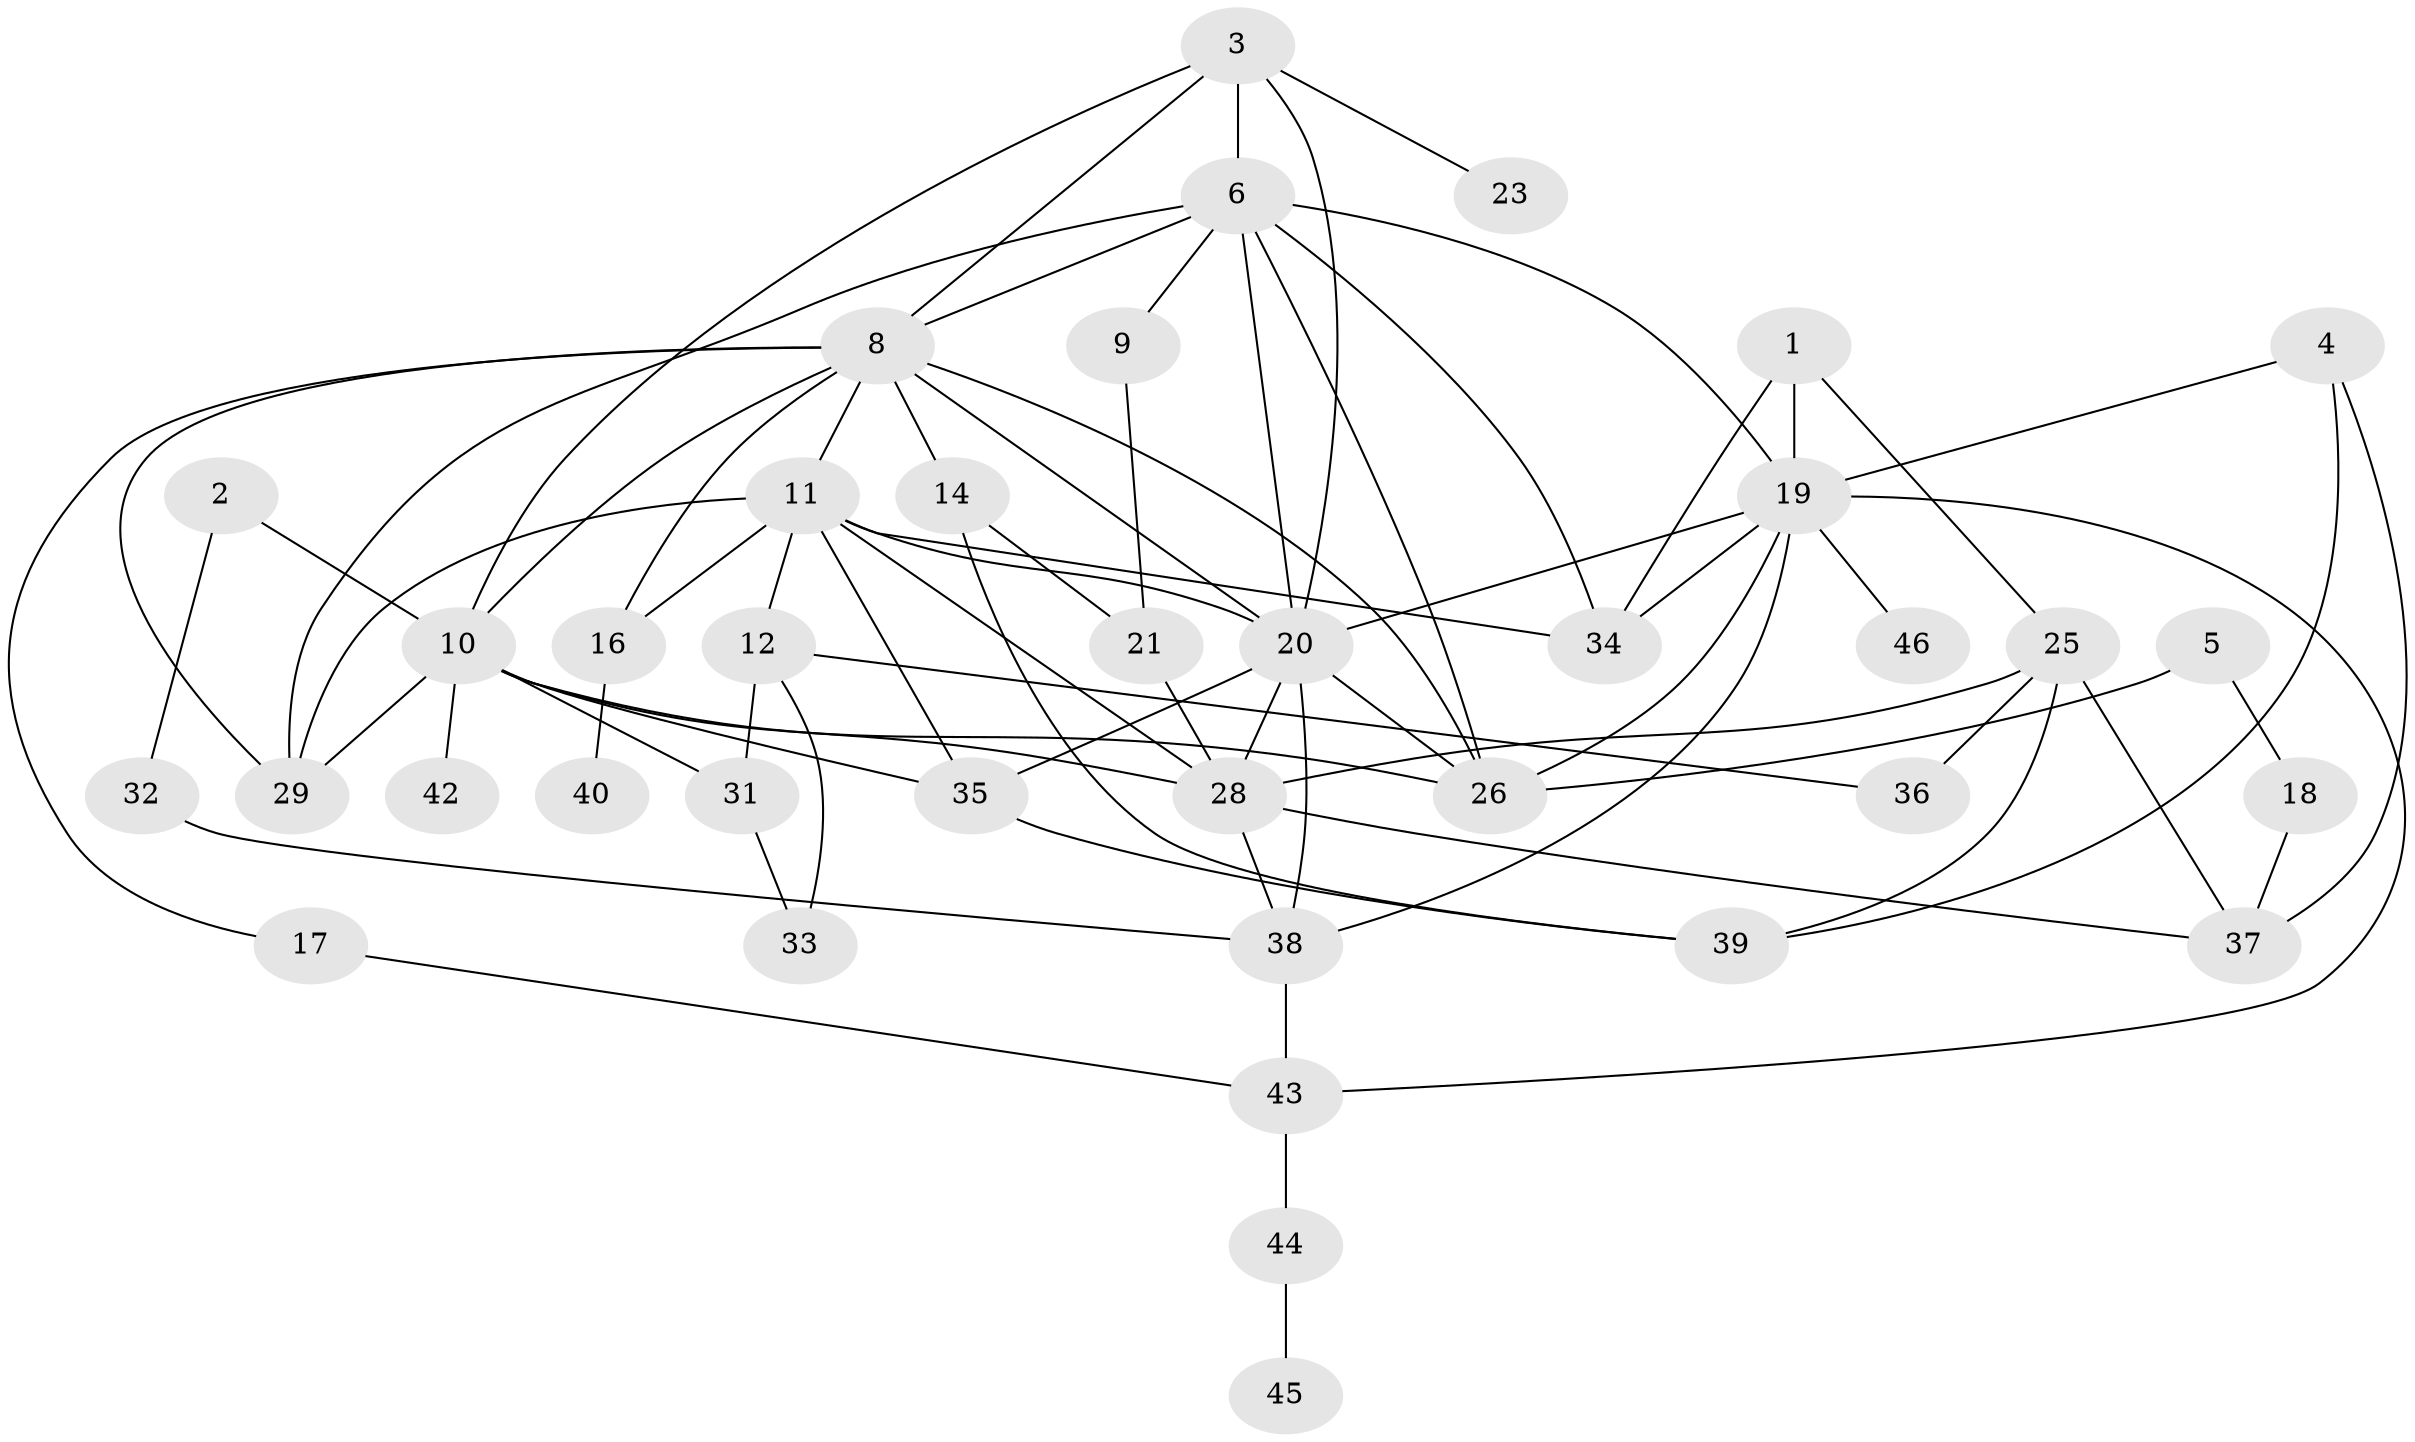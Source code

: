 // original degree distribution, {1: 0.12087912087912088, 3: 0.25274725274725274, 5: 0.08791208791208792, 2: 0.23076923076923078, 0: 0.08791208791208792, 4: 0.17582417582417584, 7: 0.02197802197802198, 6: 0.02197802197802198}
// Generated by graph-tools (version 1.1) at 2025/33/03/09/25 02:33:54]
// undirected, 38 vertices, 75 edges
graph export_dot {
graph [start="1"]
  node [color=gray90,style=filled];
  1;
  2;
  3;
  4;
  5;
  6;
  8;
  9;
  10;
  11;
  12;
  14;
  16;
  17;
  18;
  19;
  20;
  21;
  23;
  25;
  26;
  28;
  29;
  31;
  32;
  33;
  34;
  35;
  36;
  37;
  38;
  39;
  40;
  42;
  43;
  44;
  45;
  46;
  1 -- 19 [weight=1.0];
  1 -- 25 [weight=1.0];
  1 -- 34 [weight=1.0];
  2 -- 10 [weight=1.0];
  2 -- 32 [weight=1.0];
  3 -- 6 [weight=1.0];
  3 -- 8 [weight=1.0];
  3 -- 10 [weight=1.0];
  3 -- 20 [weight=1.0];
  3 -- 23 [weight=1.0];
  4 -- 19 [weight=1.0];
  4 -- 37 [weight=1.0];
  4 -- 39 [weight=1.0];
  5 -- 18 [weight=1.0];
  5 -- 26 [weight=2.0];
  6 -- 8 [weight=1.0];
  6 -- 9 [weight=1.0];
  6 -- 19 [weight=1.0];
  6 -- 20 [weight=1.0];
  6 -- 26 [weight=1.0];
  6 -- 29 [weight=1.0];
  6 -- 34 [weight=1.0];
  8 -- 10 [weight=1.0];
  8 -- 11 [weight=1.0];
  8 -- 14 [weight=1.0];
  8 -- 16 [weight=2.0];
  8 -- 17 [weight=1.0];
  8 -- 20 [weight=2.0];
  8 -- 26 [weight=1.0];
  8 -- 29 [weight=1.0];
  9 -- 21 [weight=1.0];
  10 -- 26 [weight=1.0];
  10 -- 28 [weight=1.0];
  10 -- 29 [weight=1.0];
  10 -- 31 [weight=2.0];
  10 -- 35 [weight=1.0];
  10 -- 42 [weight=1.0];
  11 -- 12 [weight=1.0];
  11 -- 16 [weight=1.0];
  11 -- 20 [weight=1.0];
  11 -- 28 [weight=1.0];
  11 -- 29 [weight=1.0];
  11 -- 34 [weight=1.0];
  11 -- 35 [weight=1.0];
  12 -- 31 [weight=1.0];
  12 -- 33 [weight=1.0];
  12 -- 36 [weight=1.0];
  14 -- 21 [weight=1.0];
  14 -- 39 [weight=1.0];
  16 -- 40 [weight=1.0];
  17 -- 43 [weight=1.0];
  18 -- 37 [weight=1.0];
  19 -- 20 [weight=1.0];
  19 -- 26 [weight=1.0];
  19 -- 34 [weight=1.0];
  19 -- 38 [weight=1.0];
  19 -- 43 [weight=1.0];
  19 -- 46 [weight=1.0];
  20 -- 26 [weight=1.0];
  20 -- 28 [weight=2.0];
  20 -- 35 [weight=1.0];
  20 -- 38 [weight=1.0];
  21 -- 28 [weight=1.0];
  25 -- 28 [weight=1.0];
  25 -- 36 [weight=1.0];
  25 -- 37 [weight=1.0];
  25 -- 39 [weight=1.0];
  28 -- 37 [weight=1.0];
  28 -- 38 [weight=1.0];
  31 -- 33 [weight=1.0];
  32 -- 38 [weight=1.0];
  35 -- 39 [weight=1.0];
  38 -- 43 [weight=1.0];
  43 -- 44 [weight=1.0];
  44 -- 45 [weight=1.0];
}
